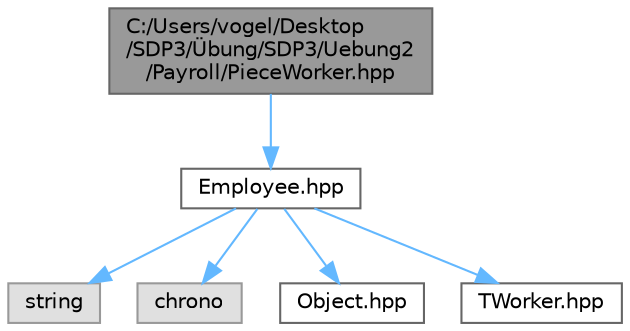 digraph "C:/Users/vogel/Desktop/SDP3/Übung/SDP3/Uebung2/Payroll/PieceWorker.hpp"
{
 // LATEX_PDF_SIZE
  bgcolor="transparent";
  edge [fontname=Helvetica,fontsize=10,labelfontname=Helvetica,labelfontsize=10];
  node [fontname=Helvetica,fontsize=10,shape=box,height=0.2,width=0.4];
  Node1 [id="Node000001",label="C:/Users/vogel/Desktop\l/SDP3/Übung/SDP3/Uebung2\l/Payroll/PieceWorker.hpp",height=0.2,width=0.4,color="gray40", fillcolor="grey60", style="filled", fontcolor="black",tooltip="PieceWorker Class - inherits from Employee."];
  Node1 -> Node2 [id="edge1_Node000001_Node000002",color="steelblue1",style="solid",tooltip=" "];
  Node2 [id="Node000002",label="Employee.hpp",height=0.2,width=0.4,color="grey40", fillcolor="white", style="filled",URL="$_employee_8hpp.html",tooltip="Abstract Class for constructing Employees of all types."];
  Node2 -> Node3 [id="edge2_Node000002_Node000003",color="steelblue1",style="solid",tooltip=" "];
  Node3 [id="Node000003",label="string",height=0.2,width=0.4,color="grey60", fillcolor="#E0E0E0", style="filled",tooltip=" "];
  Node2 -> Node4 [id="edge3_Node000002_Node000004",color="steelblue1",style="solid",tooltip=" "];
  Node4 [id="Node000004",label="chrono",height=0.2,width=0.4,color="grey60", fillcolor="#E0E0E0", style="filled",tooltip=" "];
  Node2 -> Node5 [id="edge4_Node000002_Node000005",color="steelblue1",style="solid",tooltip=" "];
  Node5 [id="Node000005",label="Object.hpp",height=0.2,width=0.4,color="grey40", fillcolor="white", style="filled",URL="$_object_8hpp.html",tooltip="Root of all Objects."];
  Node2 -> Node6 [id="edge5_Node000002_Node000006",color="steelblue1",style="solid",tooltip=" "];
  Node6 [id="Node000006",label="TWorker.hpp",height=0.2,width=0.4,color="grey40", fillcolor="white", style="filled",URL="$_t_worker_8hpp.html",tooltip="Enum for indicating the worker Type."];
}
